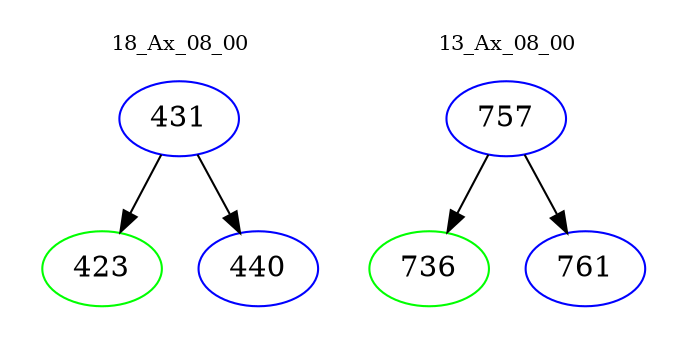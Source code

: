 digraph{
subgraph cluster_0 {
color = white
label = "18_Ax_08_00";
fontsize=10;
T0_431 [label="431", color="blue"]
T0_431 -> T0_423 [color="black"]
T0_423 [label="423", color="green"]
T0_431 -> T0_440 [color="black"]
T0_440 [label="440", color="blue"]
}
subgraph cluster_1 {
color = white
label = "13_Ax_08_00";
fontsize=10;
T1_757 [label="757", color="blue"]
T1_757 -> T1_736 [color="black"]
T1_736 [label="736", color="green"]
T1_757 -> T1_761 [color="black"]
T1_761 [label="761", color="blue"]
}
}

